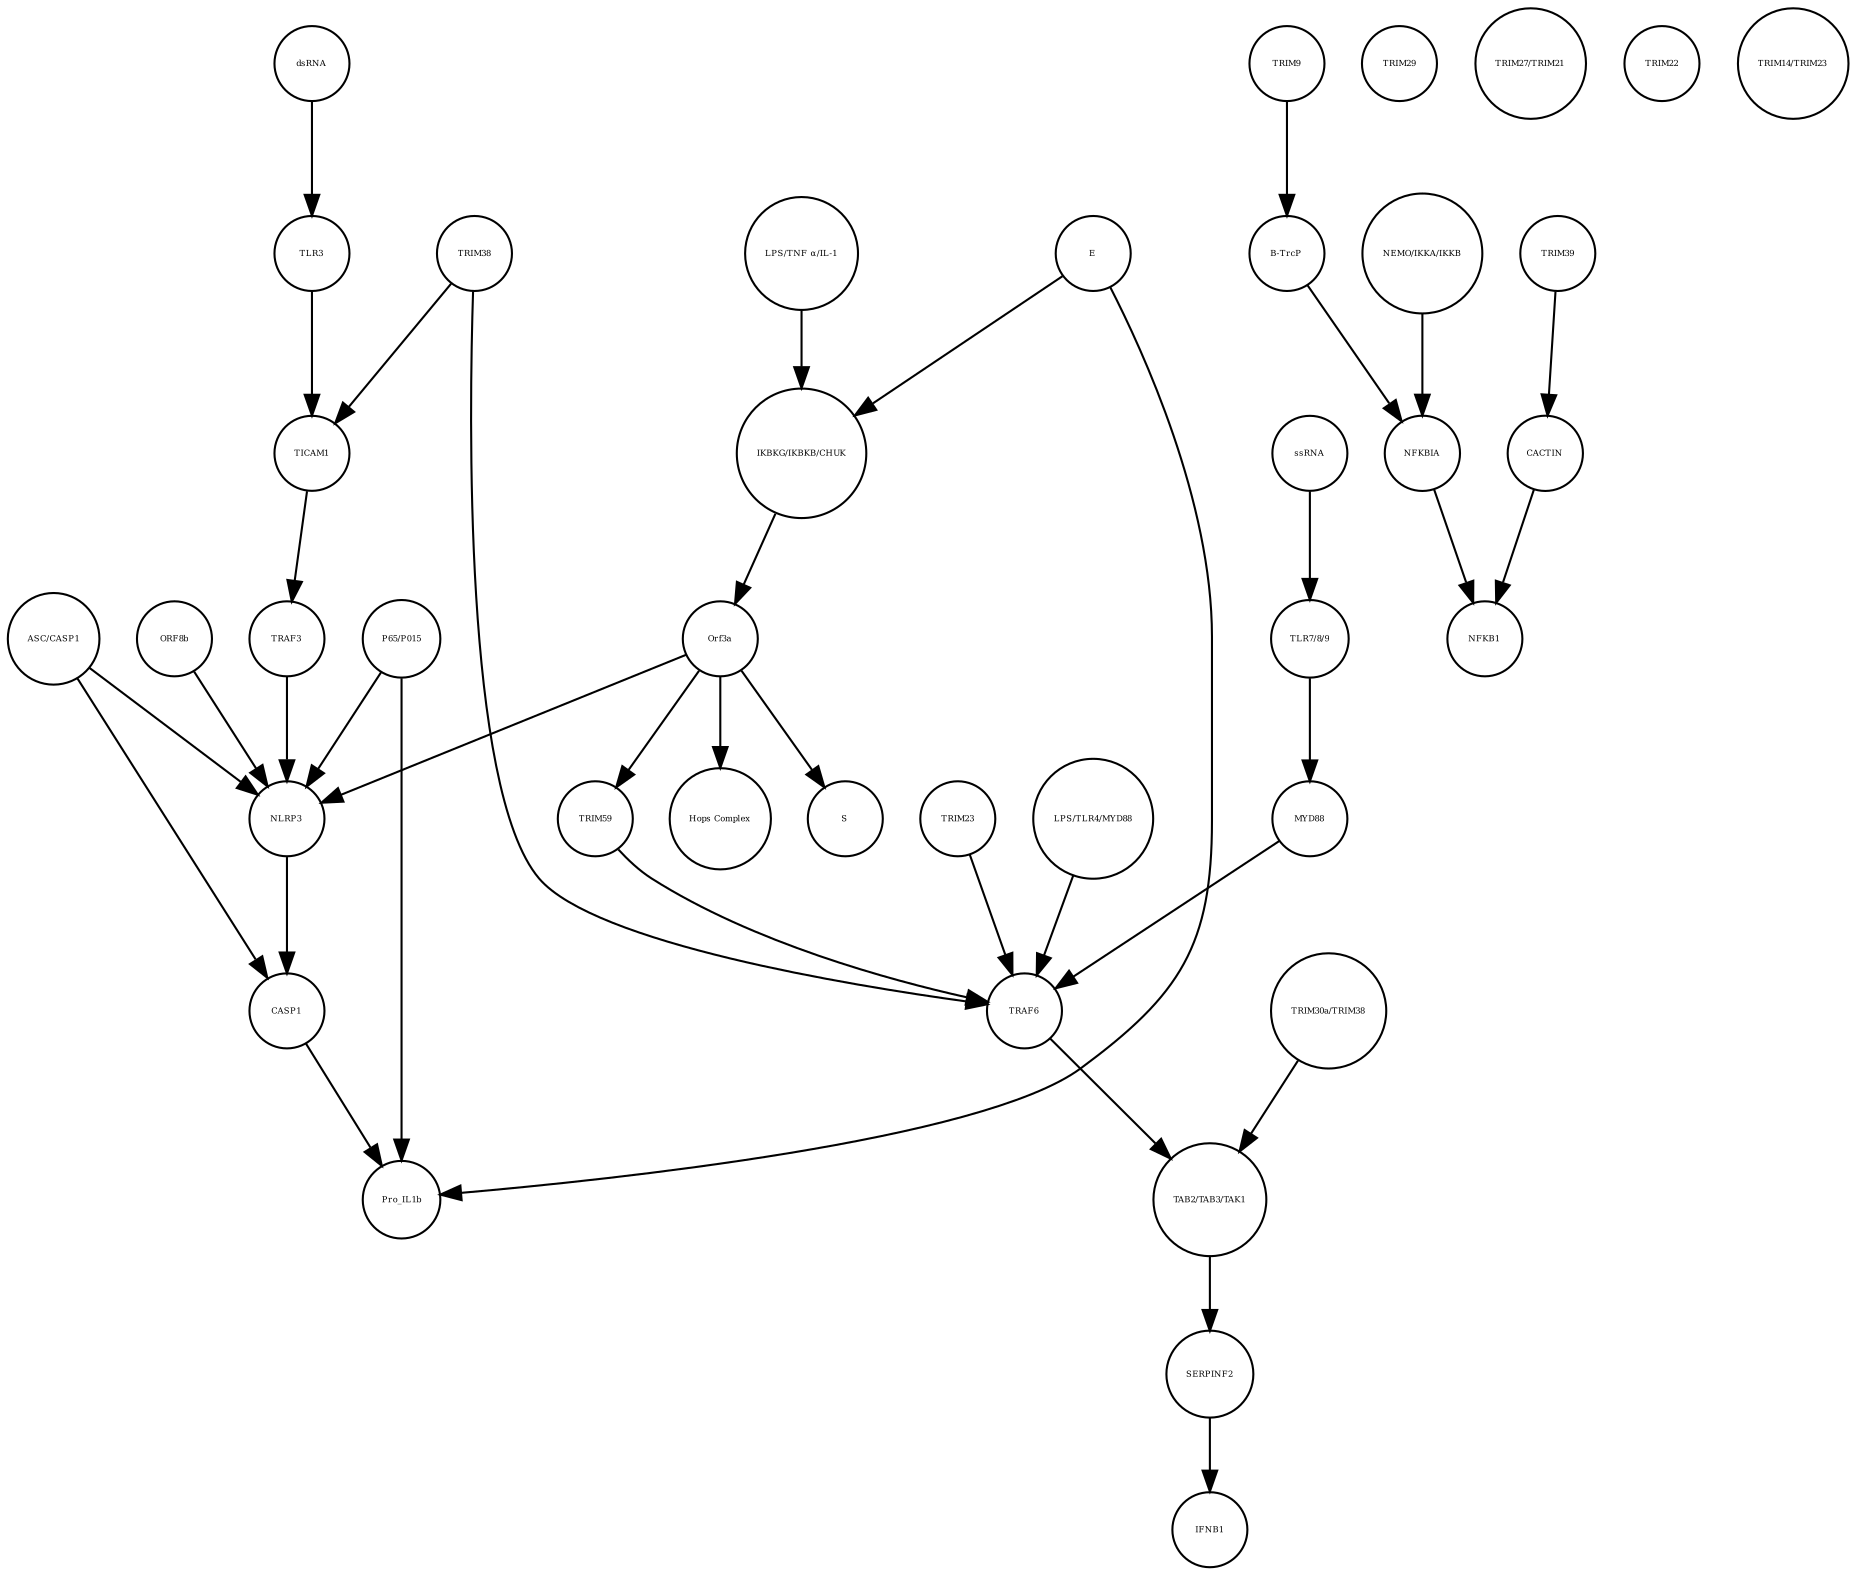 strict digraph  {
"IKBKG/IKBKB/CHUK" [annotation="urn_miriam_hgnc_5961|urn_miriam_hgnc_5960|urn_miriam_hgnc_1974", bipartite=0, cls=complex, fontsize=4, label="IKBKG/IKBKB/CHUK", shape=circle];
Orf3a [annotation="", bipartite=0, cls=macromolecule, fontsize=4, label=Orf3a, shape=circle];
S [annotation=urn_miriam_uniprot_P0DTC2, bipartite=0, cls=macromolecule, fontsize=4, label=S, shape=circle];
TRIM9 [annotation=urn_miriam_hgnc_16288, bipartite=0, cls=macromolecule, fontsize=4, label=TRIM9, shape=circle];
"B-TrcP" [annotation=urn_miriam_hgnc_1144, bipartite=0, cls=macromolecule, fontsize=4, label="B-TrcP", shape=circle];
TRIM39 [annotation=urn_miriam_hgnc_10065, bipartite=0, cls=macromolecule, fontsize=4, label=TRIM39, shape=circle];
CACTIN [annotation=urn_miriam_hgnc_29938, bipartite=0, cls=macromolecule, fontsize=4, label=CACTIN, shape=circle];
NFKB1 [annotation=urn_miriam_hgnc_7794, bipartite=0, cls=macromolecule, fontsize=4, label=NFKB1, shape=circle];
"Hops Complex" [annotation="urn_miriam_uniprot_J9TC74|urn_miriam_hgnc_14583|urn_miriam_hgnc_20593|urn_miriam_hgnc_24048|urn_miriam_hgnc_5013|urn_miriam_hgnc_20266", bipartite=0, cls=complex, fontsize=4, label="Hops Complex", shape=circle];
ssRNA [annotation="", bipartite=0, cls="nucleic acid feature", fontsize=4, label=ssRNA, shape=circle];
TRIM23 [annotation=urn_miriam_hgnc_660, bipartite=0, cls=macromolecule, fontsize=4, label=TRIM23, shape=circle];
"P65/P015" [annotation="urn_miriam_hgnc_9955|urn_miriam_hgnc_7794", bipartite=0, cls=complex, fontsize=4, label="P65/P015", shape=circle];
E [annotation=urn_miriam_ncbiprotein_1796318600, bipartite=0, cls=macromolecule, fontsize=4, label=E, shape=circle];
TRIM29 [annotation=urn_miriam_hgnc_17274, bipartite=0, cls=macromolecule, fontsize=4, label=TRIM29, shape=circle];
IFNB1 [annotation=urn_miriam_pubmed_5434, bipartite=0, cls=macromolecule, fontsize=4, label=IFNB1, shape=circle];
"TRIM27/TRIM21" [annotation="urn_miriam_hgnc_9975|urn_miriam_hgnc_11312", bipartite=0, cls=complex, fontsize=4, label="TRIM27/TRIM21", shape=circle];
"TLR7/8/9" [annotation="urn_miriam_hgnc_15633|urn_miriam_hgnc_15632|urn_miriam_hgnc_15631", bipartite=0, cls=complex, fontsize=4, label="TLR7/8/9", shape=circle];
Pro_IL1b [annotation=urn_miriam_hgnc_5992, bipartite=0, cls=macromolecule, fontsize=4, label=Pro_IL1b, shape=circle];
"NEMO/IKKA/IKKB" [annotation="urn_miriam_hgnc_5961|urn_miriam_hgnc_5960|urn_miriam_hgnc_1974", bipartite=0, cls=complex, fontsize=4, label="NEMO/IKKA/IKKB", shape=circle];
NLRP3 [annotation=urn_miriam_hgnc_16400, bipartite=0, cls=macromolecule, fontsize=4, label=NLRP3, shape=circle];
TRIM22 [annotation=urn_miriam_hgnc_16379, bipartite=0, cls=macromolecule, fontsize=4, label=TRIM22, shape=circle];
TLR3 [annotation=urn_miriam_hgnc_11849, bipartite=0, cls=macromolecule, fontsize=4, label=TLR3, shape=circle];
TRIM59 [annotation=urn_miriam_pubmed_22588174, bipartite=0, cls=macromolecule, fontsize=4, label=TRIM59, shape=circle];
TRAF3 [annotation=urn_miriam_hgnc_12033, bipartite=0, cls=macromolecule, fontsize=4, label=TRAF3, shape=circle];
TRAF6 [annotation=urn_miriam_hgnc_12036, bipartite=0, cls=macromolecule, fontsize=4, label=TRAF6, shape=circle];
NFKBIA [annotation=urn_miriam_hgnc_7797, bipartite=0, cls=macromolecule, fontsize=4, label=NFKBIA, shape=circle];
TICAM1 [annotation=urn_miriam_hgnc_18348, bipartite=0, cls=macromolecule, fontsize=4, label=TICAM1, shape=circle];
"TAB2/TAB3/TAK1" [annotation="urn_miriam_hgnc_17075|urn_miriam_hgnc_30681|urn_miriam_hgnc_6859", bipartite=0, cls=complex, fontsize=4, label="TAB2/TAB3/TAK1", shape=circle];
TRIM38 [annotation=urn_miriam_hgnc_10059, bipartite=0, cls=macromolecule, fontsize=4, label=TRIM38, shape=circle];
"TRIM14/TRIM23" [annotation="urn_miriam_hgnc_16283|urn_miriam_hgnc_660", bipartite=0, cls=complex, fontsize=4, label="TRIM14/TRIM23", shape=circle];
SERPINF2 [annotation=urn_miriam_hgnc_9075, bipartite=0, cls=macromolecule, fontsize=4, label=SERPINF2, shape=circle];
dsRNA [annotation="", bipartite=0, cls="nucleic acid feature", fontsize=4, label=dsRNA, shape=circle];
"TRIM30a/TRIM38" [annotation=urn_miriam_hgnc_10059, bipartite=0, cls=complex, fontsize=4, label="TRIM30a/TRIM38", shape=circle];
CASP1 [annotation=urn_miriam_hgnc_1499, bipartite=0, cls=macromolecule, fontsize=4, label=CASP1, shape=circle];
"LPS/TLR4/MYD88" [annotation="urn_miriam_hgnc_6121|urn_miriam_hgnc_11850|urn_miriam_hgnc_7562", bipartite=0, cls=complex, fontsize=4, label="LPS/TLR4/MYD88", shape=circle];
ORF8b [annotation=urn_miriam_uniprot_Q6S8E2, bipartite=0, cls=macromolecule, fontsize=4, label=ORF8b, shape=circle];
"LPS/TNF α/IL-1" [annotation="urn_miriam_hgnc_6121|urn_miriam_hgnc_11892|urn_miriam_hgnc_5991", bipartite=0, cls=complex, fontsize=4, label="LPS/TNF α/IL-1", shape=circle];
"ASC/CASP1" [annotation="urn_miriam_hgnc_16608|urn_miriam_hgnc_1499", bipartite=0, cls=complex, fontsize=4, label="ASC/CASP1", shape=circle];
MYD88 [annotation=urn_miriam_hgnc_7562, bipartite=0, cls=macromolecule, fontsize=4, label=MYD88, shape=circle];
"IKBKG/IKBKB/CHUK" -> Orf3a  [annotation="", interaction_type=stimulation];
Orf3a -> S  [annotation="", interaction_type=stimulation];
Orf3a -> "Hops Complex"  [annotation="", interaction_type=stimulation];
Orf3a -> TRIM59  [annotation=urn_miriam_pubmed_28829373, interaction_type="necessary stimulation"];
Orf3a -> NLRP3  [annotation="", interaction_type=production];
TRIM9 -> "B-TrcP"  [annotation="", interaction_type=inhibition];
"B-TrcP" -> NFKBIA  [annotation=urn_miriam_pubmed_21135871, interaction_type=catalysis];
TRIM39 -> CACTIN  [annotation="", interaction_type=stimulation];
CACTIN -> NFKB1  [annotation="", interaction_type=inhibition];
ssRNA -> "TLR7/8/9"  [annotation=urn_miriam_pubmed_21782231, interaction_type="necessary stimulation"];
TRIM23 -> TRAF6  [annotation="urn_miriam_pubmed_15361868|urn_miriam_pubmed_22539786|urn_miriam_pubmed_20724660", interaction_type="necessary stimulation"];
"P65/P015" -> NLRP3  [annotation="", interaction_type=production];
"P65/P015" -> Pro_IL1b  [annotation="", interaction_type=production];
E -> "IKBKG/IKBKB/CHUK"  [annotation="", interaction_type=production];
E -> Pro_IL1b  [annotation=urn_miriam_pubmed_31034780, interaction_type=catalysis];
"TLR7/8/9" -> MYD88  [annotation=urn_miriam_pubmed_15361868, interaction_type="necessary stimulation"];
"NEMO/IKKA/IKKB" -> NFKBIA  [annotation=urn_miriam_pubmed_21135871, interaction_type=catalysis];
NLRP3 -> CASP1  [annotation=urn_miriam_pubmed_31034780, interaction_type=catalysis];
TLR3 -> TICAM1  [annotation="urn_miriam_pubmed_23758787|urn_miriam_pubmed_22539786", interaction_type="necessary stimulation"];
TRIM59 -> TRAF6  [annotation="urn_miriam_pubmed_23758787|urn_miriam_pubmed_22588174", interaction_type=inhibition];
TRAF3 -> NLRP3  [annotation="", interaction_type=production];
TRAF6 -> "TAB2/TAB3/TAK1"  [annotation="urn_miriam_pubmed_23758787|urn_miriam_pubmed_25172371", interaction_type="necessary stimulation"];
NFKBIA -> NFKB1  [annotation="", interaction_type=production];
TICAM1 -> TRAF3  [annotation=urn_miriam_pubmed_28829373, interaction_type="necessary stimulation"];
"TAB2/TAB3/TAK1" -> SERPINF2  [annotation=urn_miriam_pubmed_17706453, interaction_type="necessary stimulation"];
TRIM38 -> TICAM1  [annotation="urn_miriam_pubmed_23758787|urn_miriam_pubmed_22539786", interaction_type=inhibition];
TRIM38 -> TRAF6  [annotation="urn_miriam_pubmed_15361868|urn_miriam_pubmed_22539786|urn_miriam_pubmed_20724660", interaction_type=inhibition];
SERPINF2 -> IFNB1  [annotation="", interaction_type=production];
dsRNA -> TLR3  [annotation=urn_miriam_pubmed_23758787, interaction_type="necessary stimulation"];
"TRIM30a/TRIM38" -> "TAB2/TAB3/TAK1"  [annotation="urn_miriam_pubmed_23758787|urn_miriam_pubmed_25172371", interaction_type=inhibition];
CASP1 -> Pro_IL1b  [annotation=urn_miriam_pubmed_31034780, interaction_type=catalysis];
"LPS/TLR4/MYD88" -> TRAF6  [annotation="", interaction_type=production];
ORF8b -> NLRP3  [annotation="", interaction_type=production];
"LPS/TNF α/IL-1" -> "IKBKG/IKBKB/CHUK"  [annotation="", interaction_type=production];
"ASC/CASP1" -> CASP1  [annotation="", interaction_type=production];
"ASC/CASP1" -> NLRP3  [annotation="", interaction_type=production];
MYD88 -> TRAF6  [annotation="urn_miriam_pubmed_15361868|urn_miriam_pubmed_22539786|urn_miriam_pubmed_20724660", interaction_type="necessary stimulation"];
}

